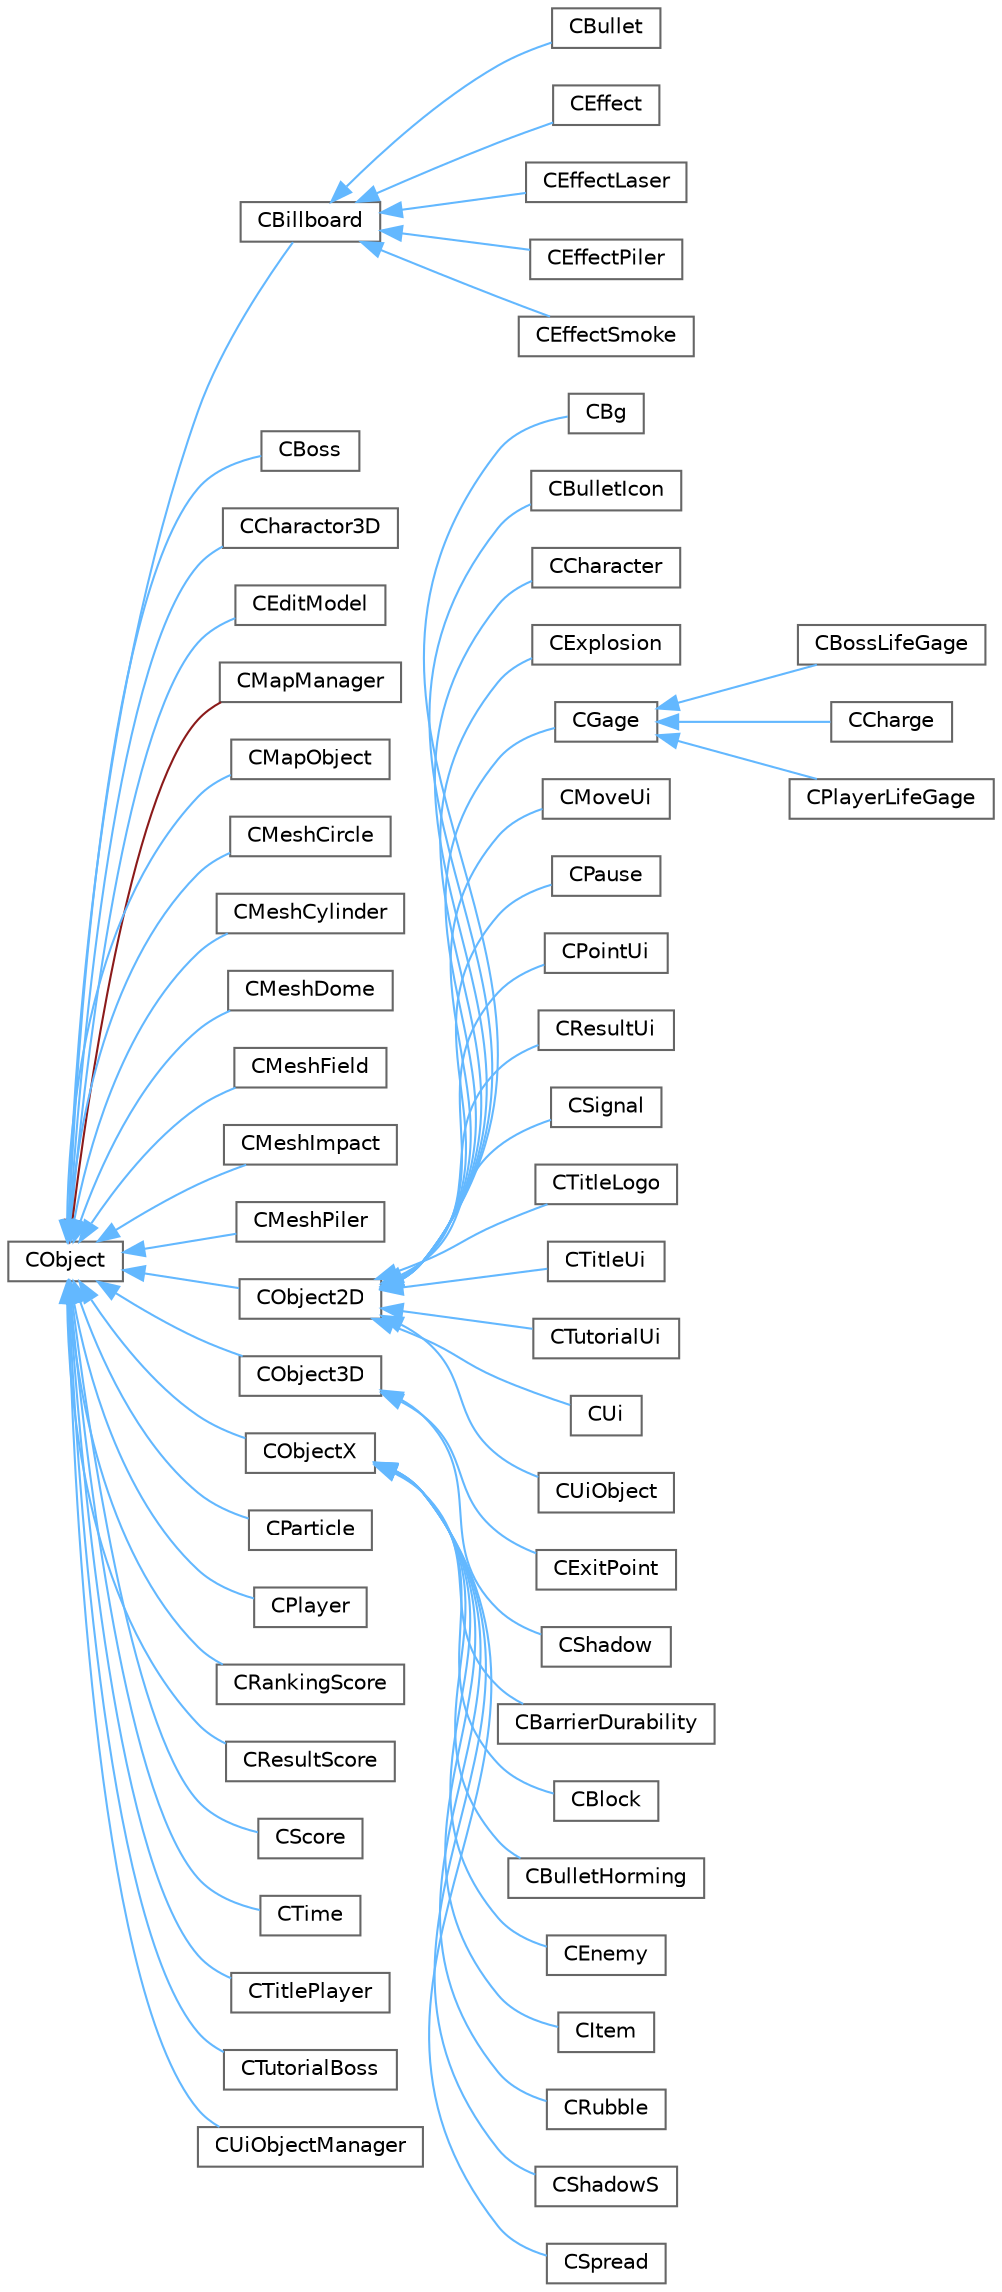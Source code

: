 digraph "Graphical Class Hierarchy"
{
 // LATEX_PDF_SIZE
  bgcolor="transparent";
  edge [fontname=Helvetica,fontsize=10,labelfontname=Helvetica,labelfontsize=10];
  node [fontname=Helvetica,fontsize=10,shape=box,height=0.2,width=0.4];
  rankdir="LR";
  Node0 [id="Node000000",label="CObject",height=0.2,width=0.4,color="grey40", fillcolor="white", style="filled",URL="$class_c_object.html",tooltip=" "];
  Node0 -> Node1 [id="edge90_Node000000_Node000001",dir="back",color="steelblue1",style="solid",tooltip=" "];
  Node1 [id="Node000001",label="CBillboard",height=0.2,width=0.4,color="grey40", fillcolor="white", style="filled",URL="$class_c_billboard.html",tooltip=" "];
  Node1 -> Node2 [id="edge91_Node000001_Node000002",dir="back",color="steelblue1",style="solid",tooltip=" "];
  Node2 [id="Node000002",label="CBullet",height=0.2,width=0.4,color="grey40", fillcolor="white", style="filled",URL="$class_c_bullet.html",tooltip=" "];
  Node1 -> Node3 [id="edge92_Node000001_Node000003",dir="back",color="steelblue1",style="solid",tooltip=" "];
  Node3 [id="Node000003",label="CEffect",height=0.2,width=0.4,color="grey40", fillcolor="white", style="filled",URL="$class_c_effect.html",tooltip=" "];
  Node1 -> Node4 [id="edge93_Node000001_Node000004",dir="back",color="steelblue1",style="solid",tooltip=" "];
  Node4 [id="Node000004",label="CEffectLaser",height=0.2,width=0.4,color="grey40", fillcolor="white", style="filled",URL="$class_c_effect_laser.html",tooltip=" "];
  Node1 -> Node5 [id="edge94_Node000001_Node000005",dir="back",color="steelblue1",style="solid",tooltip=" "];
  Node5 [id="Node000005",label="CEffectPiler",height=0.2,width=0.4,color="grey40", fillcolor="white", style="filled",URL="$class_c_effect_piler.html",tooltip=" "];
  Node1 -> Node6 [id="edge95_Node000001_Node000006",dir="back",color="steelblue1",style="solid",tooltip=" "];
  Node6 [id="Node000006",label="CEffectSmoke",height=0.2,width=0.4,color="grey40", fillcolor="white", style="filled",URL="$class_c_effect_smoke.html",tooltip=" "];
  Node0 -> Node7 [id="edge96_Node000000_Node000007",dir="back",color="steelblue1",style="solid",tooltip=" "];
  Node7 [id="Node000007",label="CBoss",height=0.2,width=0.4,color="grey40", fillcolor="white", style="filled",URL="$class_c_boss.html",tooltip=" "];
  Node0 -> Node8 [id="edge97_Node000000_Node000008",dir="back",color="steelblue1",style="solid",tooltip=" "];
  Node8 [id="Node000008",label="CCharactor3D",height=0.2,width=0.4,color="grey40", fillcolor="white", style="filled",URL="$class_c_charactor3_d.html",tooltip=" "];
  Node0 -> Node9 [id="edge98_Node000000_Node000009",dir="back",color="steelblue1",style="solid",tooltip=" "];
  Node9 [id="Node000009",label="CEditModel",height=0.2,width=0.4,color="grey40", fillcolor="white", style="filled",URL="$class_c_edit_model.html",tooltip=" "];
  Node0 -> Node10 [id="edge99_Node000000_Node000010",dir="back",color="firebrick4",style="solid",tooltip=" "];
  Node10 [id="Node000010",label="CMapManager",height=0.2,width=0.4,color="grey40", fillcolor="white", style="filled",URL="$class_c_map_manager.html",tooltip=" "];
  Node0 -> Node11 [id="edge100_Node000000_Node000011",dir="back",color="steelblue1",style="solid",tooltip=" "];
  Node11 [id="Node000011",label="CMapObject",height=0.2,width=0.4,color="grey40", fillcolor="white", style="filled",URL="$class_c_map_object.html",tooltip=" "];
  Node0 -> Node12 [id="edge101_Node000000_Node000012",dir="back",color="steelblue1",style="solid",tooltip=" "];
  Node12 [id="Node000012",label="CMeshCircle",height=0.2,width=0.4,color="grey40", fillcolor="white", style="filled",URL="$class_c_mesh_circle.html",tooltip=" "];
  Node0 -> Node13 [id="edge102_Node000000_Node000013",dir="back",color="steelblue1",style="solid",tooltip=" "];
  Node13 [id="Node000013",label="CMeshCylinder",height=0.2,width=0.4,color="grey40", fillcolor="white", style="filled",URL="$class_c_mesh_cylinder.html",tooltip=" "];
  Node0 -> Node14 [id="edge103_Node000000_Node000014",dir="back",color="steelblue1",style="solid",tooltip=" "];
  Node14 [id="Node000014",label="CMeshDome",height=0.2,width=0.4,color="grey40", fillcolor="white", style="filled",URL="$class_c_mesh_dome.html",tooltip=" "];
  Node0 -> Node15 [id="edge104_Node000000_Node000015",dir="back",color="steelblue1",style="solid",tooltip=" "];
  Node15 [id="Node000015",label="CMeshField",height=0.2,width=0.4,color="grey40", fillcolor="white", style="filled",URL="$class_c_mesh_field.html",tooltip=" "];
  Node0 -> Node16 [id="edge105_Node000000_Node000016",dir="back",color="steelblue1",style="solid",tooltip=" "];
  Node16 [id="Node000016",label="CMeshImpact",height=0.2,width=0.4,color="grey40", fillcolor="white", style="filled",URL="$class_c_mesh_impact.html",tooltip=" "];
  Node0 -> Node17 [id="edge106_Node000000_Node000017",dir="back",color="steelblue1",style="solid",tooltip=" "];
  Node17 [id="Node000017",label="CMeshPiler",height=0.2,width=0.4,color="grey40", fillcolor="white", style="filled",URL="$class_c_mesh_piler.html",tooltip=" "];
  Node0 -> Node18 [id="edge107_Node000000_Node000018",dir="back",color="steelblue1",style="solid",tooltip=" "];
  Node18 [id="Node000018",label="CObject2D",height=0.2,width=0.4,color="grey40", fillcolor="white", style="filled",URL="$class_c_object2_d.html",tooltip=" "];
  Node18 -> Node19 [id="edge108_Node000018_Node000019",dir="back",color="steelblue1",style="solid",tooltip=" "];
  Node19 [id="Node000019",label="CBg",height=0.2,width=0.4,color="grey40", fillcolor="white", style="filled",URL="$class_c_bg.html",tooltip=" "];
  Node18 -> Node20 [id="edge109_Node000018_Node000020",dir="back",color="steelblue1",style="solid",tooltip=" "];
  Node20 [id="Node000020",label="CBulletIcon",height=0.2,width=0.4,color="grey40", fillcolor="white", style="filled",URL="$class_c_bullet_icon.html",tooltip=" "];
  Node18 -> Node21 [id="edge110_Node000018_Node000021",dir="back",color="steelblue1",style="solid",tooltip=" "];
  Node21 [id="Node000021",label="CCharacter",height=0.2,width=0.4,color="grey40", fillcolor="white", style="filled",URL="$class_c_character.html",tooltip=" "];
  Node18 -> Node22 [id="edge111_Node000018_Node000022",dir="back",color="steelblue1",style="solid",tooltip=" "];
  Node22 [id="Node000022",label="CExplosion",height=0.2,width=0.4,color="grey40", fillcolor="white", style="filled",URL="$class_c_explosion.html",tooltip=" "];
  Node18 -> Node23 [id="edge112_Node000018_Node000023",dir="back",color="steelblue1",style="solid",tooltip=" "];
  Node23 [id="Node000023",label="CGage",height=0.2,width=0.4,color="grey40", fillcolor="white", style="filled",URL="$class_c_gage.html",tooltip=" "];
  Node23 -> Node24 [id="edge113_Node000023_Node000024",dir="back",color="steelblue1",style="solid",tooltip=" "];
  Node24 [id="Node000024",label="CBossLifeGage",height=0.2,width=0.4,color="grey40", fillcolor="white", style="filled",URL="$class_c_boss_life_gage.html",tooltip=" "];
  Node23 -> Node25 [id="edge114_Node000023_Node000025",dir="back",color="steelblue1",style="solid",tooltip=" "];
  Node25 [id="Node000025",label="CCharge",height=0.2,width=0.4,color="grey40", fillcolor="white", style="filled",URL="$class_c_charge.html",tooltip=" "];
  Node23 -> Node26 [id="edge115_Node000023_Node000026",dir="back",color="steelblue1",style="solid",tooltip=" "];
  Node26 [id="Node000026",label="CPlayerLifeGage",height=0.2,width=0.4,color="grey40", fillcolor="white", style="filled",URL="$class_c_player_life_gage.html",tooltip=" "];
  Node18 -> Node27 [id="edge116_Node000018_Node000027",dir="back",color="steelblue1",style="solid",tooltip=" "];
  Node27 [id="Node000027",label="CMoveUi",height=0.2,width=0.4,color="grey40", fillcolor="white", style="filled",URL="$class_c_move_ui.html",tooltip=" "];
  Node18 -> Node28 [id="edge117_Node000018_Node000028",dir="back",color="steelblue1",style="solid",tooltip=" "];
  Node28 [id="Node000028",label="CPause",height=0.2,width=0.4,color="grey40", fillcolor="white", style="filled",URL="$class_c_pause.html",tooltip=" "];
  Node18 -> Node29 [id="edge118_Node000018_Node000029",dir="back",color="steelblue1",style="solid",tooltip=" "];
  Node29 [id="Node000029",label="CPointUi",height=0.2,width=0.4,color="grey40", fillcolor="white", style="filled",URL="$class_c_point_ui.html",tooltip=" "];
  Node18 -> Node30 [id="edge119_Node000018_Node000030",dir="back",color="steelblue1",style="solid",tooltip=" "];
  Node30 [id="Node000030",label="CResultUi",height=0.2,width=0.4,color="grey40", fillcolor="white", style="filled",URL="$class_c_result_ui.html",tooltip=" "];
  Node18 -> Node31 [id="edge120_Node000018_Node000031",dir="back",color="steelblue1",style="solid",tooltip=" "];
  Node31 [id="Node000031",label="CSignal",height=0.2,width=0.4,color="grey40", fillcolor="white", style="filled",URL="$class_c_signal.html",tooltip=" "];
  Node18 -> Node32 [id="edge121_Node000018_Node000032",dir="back",color="steelblue1",style="solid",tooltip=" "];
  Node32 [id="Node000032",label="CTitleLogo",height=0.2,width=0.4,color="grey40", fillcolor="white", style="filled",URL="$class_c_title_logo.html",tooltip=" "];
  Node18 -> Node33 [id="edge122_Node000018_Node000033",dir="back",color="steelblue1",style="solid",tooltip=" "];
  Node33 [id="Node000033",label="CTitleUi",height=0.2,width=0.4,color="grey40", fillcolor="white", style="filled",URL="$class_c_title_ui.html",tooltip=" "];
  Node18 -> Node34 [id="edge123_Node000018_Node000034",dir="back",color="steelblue1",style="solid",tooltip=" "];
  Node34 [id="Node000034",label="CTutorialUi",height=0.2,width=0.4,color="grey40", fillcolor="white", style="filled",URL="$class_c_tutorial_ui.html",tooltip=" "];
  Node18 -> Node35 [id="edge124_Node000018_Node000035",dir="back",color="steelblue1",style="solid",tooltip=" "];
  Node35 [id="Node000035",label="CUi",height=0.2,width=0.4,color="grey40", fillcolor="white", style="filled",URL="$class_c_ui.html",tooltip=" "];
  Node18 -> Node36 [id="edge125_Node000018_Node000036",dir="back",color="steelblue1",style="solid",tooltip=" "];
  Node36 [id="Node000036",label="CUiObject",height=0.2,width=0.4,color="grey40", fillcolor="white", style="filled",URL="$class_c_ui_object.html",tooltip=" "];
  Node0 -> Node37 [id="edge126_Node000000_Node000037",dir="back",color="steelblue1",style="solid",tooltip=" "];
  Node37 [id="Node000037",label="CObject3D",height=0.2,width=0.4,color="grey40", fillcolor="white", style="filled",URL="$class_c_object3_d.html",tooltip=" "];
  Node37 -> Node38 [id="edge127_Node000037_Node000038",dir="back",color="steelblue1",style="solid",tooltip=" "];
  Node38 [id="Node000038",label="CExitPoint",height=0.2,width=0.4,color="grey40", fillcolor="white", style="filled",URL="$class_c_exit_point.html",tooltip=" "];
  Node37 -> Node39 [id="edge128_Node000037_Node000039",dir="back",color="steelblue1",style="solid",tooltip=" "];
  Node39 [id="Node000039",label="CShadow",height=0.2,width=0.4,color="grey40", fillcolor="white", style="filled",URL="$class_c_shadow.html",tooltip=" "];
  Node0 -> Node40 [id="edge129_Node000000_Node000040",dir="back",color="steelblue1",style="solid",tooltip=" "];
  Node40 [id="Node000040",label="CObjectX",height=0.2,width=0.4,color="grey40", fillcolor="white", style="filled",URL="$class_c_object_x.html",tooltip=" "];
  Node40 -> Node41 [id="edge130_Node000040_Node000041",dir="back",color="steelblue1",style="solid",tooltip=" "];
  Node41 [id="Node000041",label="CBarrierDurability",height=0.2,width=0.4,color="grey40", fillcolor="white", style="filled",URL="$class_c_barrier_durability.html",tooltip=" "];
  Node40 -> Node42 [id="edge131_Node000040_Node000042",dir="back",color="steelblue1",style="solid",tooltip=" "];
  Node42 [id="Node000042",label="CBlock",height=0.2,width=0.4,color="grey40", fillcolor="white", style="filled",URL="$class_c_block.html",tooltip=" "];
  Node40 -> Node43 [id="edge132_Node000040_Node000043",dir="back",color="steelblue1",style="solid",tooltip=" "];
  Node43 [id="Node000043",label="CBulletHorming",height=0.2,width=0.4,color="grey40", fillcolor="white", style="filled",URL="$class_c_bullet_horming.html",tooltip=" "];
  Node40 -> Node44 [id="edge133_Node000040_Node000044",dir="back",color="steelblue1",style="solid",tooltip=" "];
  Node44 [id="Node000044",label="CEnemy",height=0.2,width=0.4,color="grey40", fillcolor="white", style="filled",URL="$class_c_enemy.html",tooltip=" "];
  Node40 -> Node45 [id="edge134_Node000040_Node000045",dir="back",color="steelblue1",style="solid",tooltip=" "];
  Node45 [id="Node000045",label="CItem",height=0.2,width=0.4,color="grey40", fillcolor="white", style="filled",URL="$class_c_item.html",tooltip=" "];
  Node40 -> Node46 [id="edge135_Node000040_Node000046",dir="back",color="steelblue1",style="solid",tooltip=" "];
  Node46 [id="Node000046",label="CRubble",height=0.2,width=0.4,color="grey40", fillcolor="white", style="filled",URL="$class_c_rubble.html",tooltip=" "];
  Node40 -> Node47 [id="edge136_Node000040_Node000047",dir="back",color="steelblue1",style="solid",tooltip=" "];
  Node47 [id="Node000047",label="CShadowS",height=0.2,width=0.4,color="grey40", fillcolor="white", style="filled",URL="$class_c_shadow_s.html",tooltip=" "];
  Node40 -> Node48 [id="edge137_Node000040_Node000048",dir="back",color="steelblue1",style="solid",tooltip=" "];
  Node48 [id="Node000048",label="CSpread",height=0.2,width=0.4,color="grey40", fillcolor="white", style="filled",URL="$class_c_spread.html",tooltip=" "];
  Node0 -> Node49 [id="edge138_Node000000_Node000049",dir="back",color="steelblue1",style="solid",tooltip=" "];
  Node49 [id="Node000049",label="CParticle",height=0.2,width=0.4,color="grey40", fillcolor="white", style="filled",URL="$class_c_particle.html",tooltip=" "];
  Node0 -> Node50 [id="edge139_Node000000_Node000050",dir="back",color="steelblue1",style="solid",tooltip=" "];
  Node50 [id="Node000050",label="CPlayer",height=0.2,width=0.4,color="grey40", fillcolor="white", style="filled",URL="$class_c_player.html",tooltip=" "];
  Node0 -> Node51 [id="edge140_Node000000_Node000051",dir="back",color="steelblue1",style="solid",tooltip=" "];
  Node51 [id="Node000051",label="CRankingScore",height=0.2,width=0.4,color="grey40", fillcolor="white", style="filled",URL="$class_c_ranking_score.html",tooltip=" "];
  Node0 -> Node52 [id="edge141_Node000000_Node000052",dir="back",color="steelblue1",style="solid",tooltip=" "];
  Node52 [id="Node000052",label="CResultScore",height=0.2,width=0.4,color="grey40", fillcolor="white", style="filled",URL="$class_c_result_score.html",tooltip=" "];
  Node0 -> Node53 [id="edge142_Node000000_Node000053",dir="back",color="steelblue1",style="solid",tooltip=" "];
  Node53 [id="Node000053",label="CScore",height=0.2,width=0.4,color="grey40", fillcolor="white", style="filled",URL="$class_c_score.html",tooltip=" "];
  Node0 -> Node54 [id="edge143_Node000000_Node000054",dir="back",color="steelblue1",style="solid",tooltip=" "];
  Node54 [id="Node000054",label="CTime",height=0.2,width=0.4,color="grey40", fillcolor="white", style="filled",URL="$class_c_time.html",tooltip=" "];
  Node0 -> Node55 [id="edge144_Node000000_Node000055",dir="back",color="steelblue1",style="solid",tooltip=" "];
  Node55 [id="Node000055",label="CTitlePlayer",height=0.2,width=0.4,color="grey40", fillcolor="white", style="filled",URL="$class_c_title_player.html",tooltip=" "];
  Node0 -> Node56 [id="edge145_Node000000_Node000056",dir="back",color="steelblue1",style="solid",tooltip=" "];
  Node56 [id="Node000056",label="CTutorialBoss",height=0.2,width=0.4,color="grey40", fillcolor="white", style="filled",URL="$class_c_tutorial_boss.html",tooltip=" "];
  Node0 -> Node57 [id="edge146_Node000000_Node000057",dir="back",color="steelblue1",style="solid",tooltip=" "];
  Node57 [id="Node000057",label="CUiObjectManager",height=0.2,width=0.4,color="grey40", fillcolor="white", style="filled",URL="$class_c_ui_object_manager.html",tooltip=" "];
}
